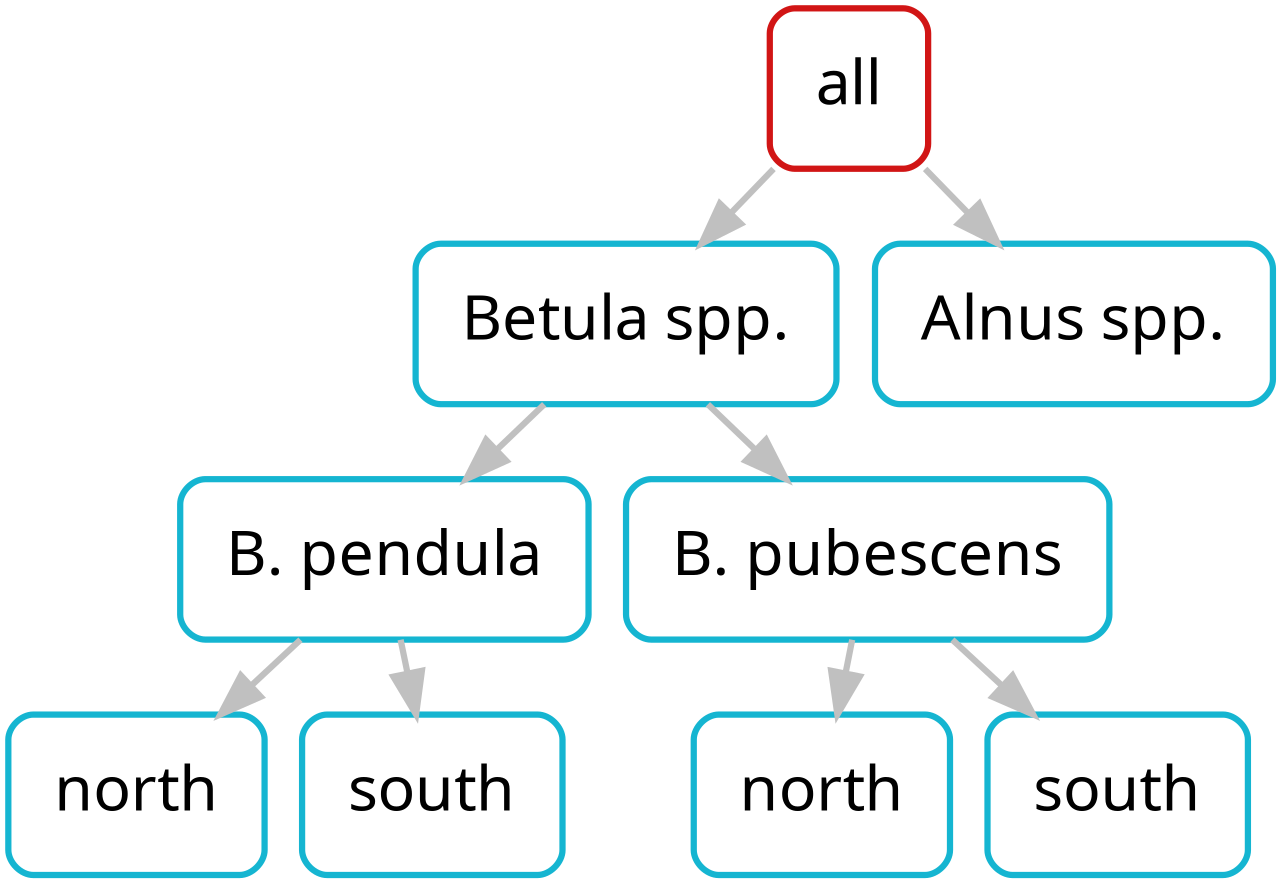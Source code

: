 digraph pipeline_schematic {
    graph[bgcolor=white];
    node[shape=box, style=rounded, fontname=sans, fontsize=30, penwidth=3, shape=box, nodesep=1 margin=0.3];
    edge[color=grey, splines=curved, weight=1, penwidth=3, arrowsize=2];
	0[label="all", color="#d11515"];
	1[label="Betula spp.", color="#15b5d1"];
	2[label="Alnus spp.", color="#15b5d1"];
	3[label="B. pendula", color="#15b5d1"];
	4[label="north", color="#15b5d1"];
	5[label="south", color="#15b5d1"];
	6[label="B. pubescens", color="#15b5d1"];
	7[label="north", color="#15b5d1"];
	8[label="south", color="#15b5d1"];
	0 -> 1
	0 -> 2
	1 -> 3
	1 -> 6
	3 -> 4
	3 -> 5
	6 -> 7
	6 -> 8
}
